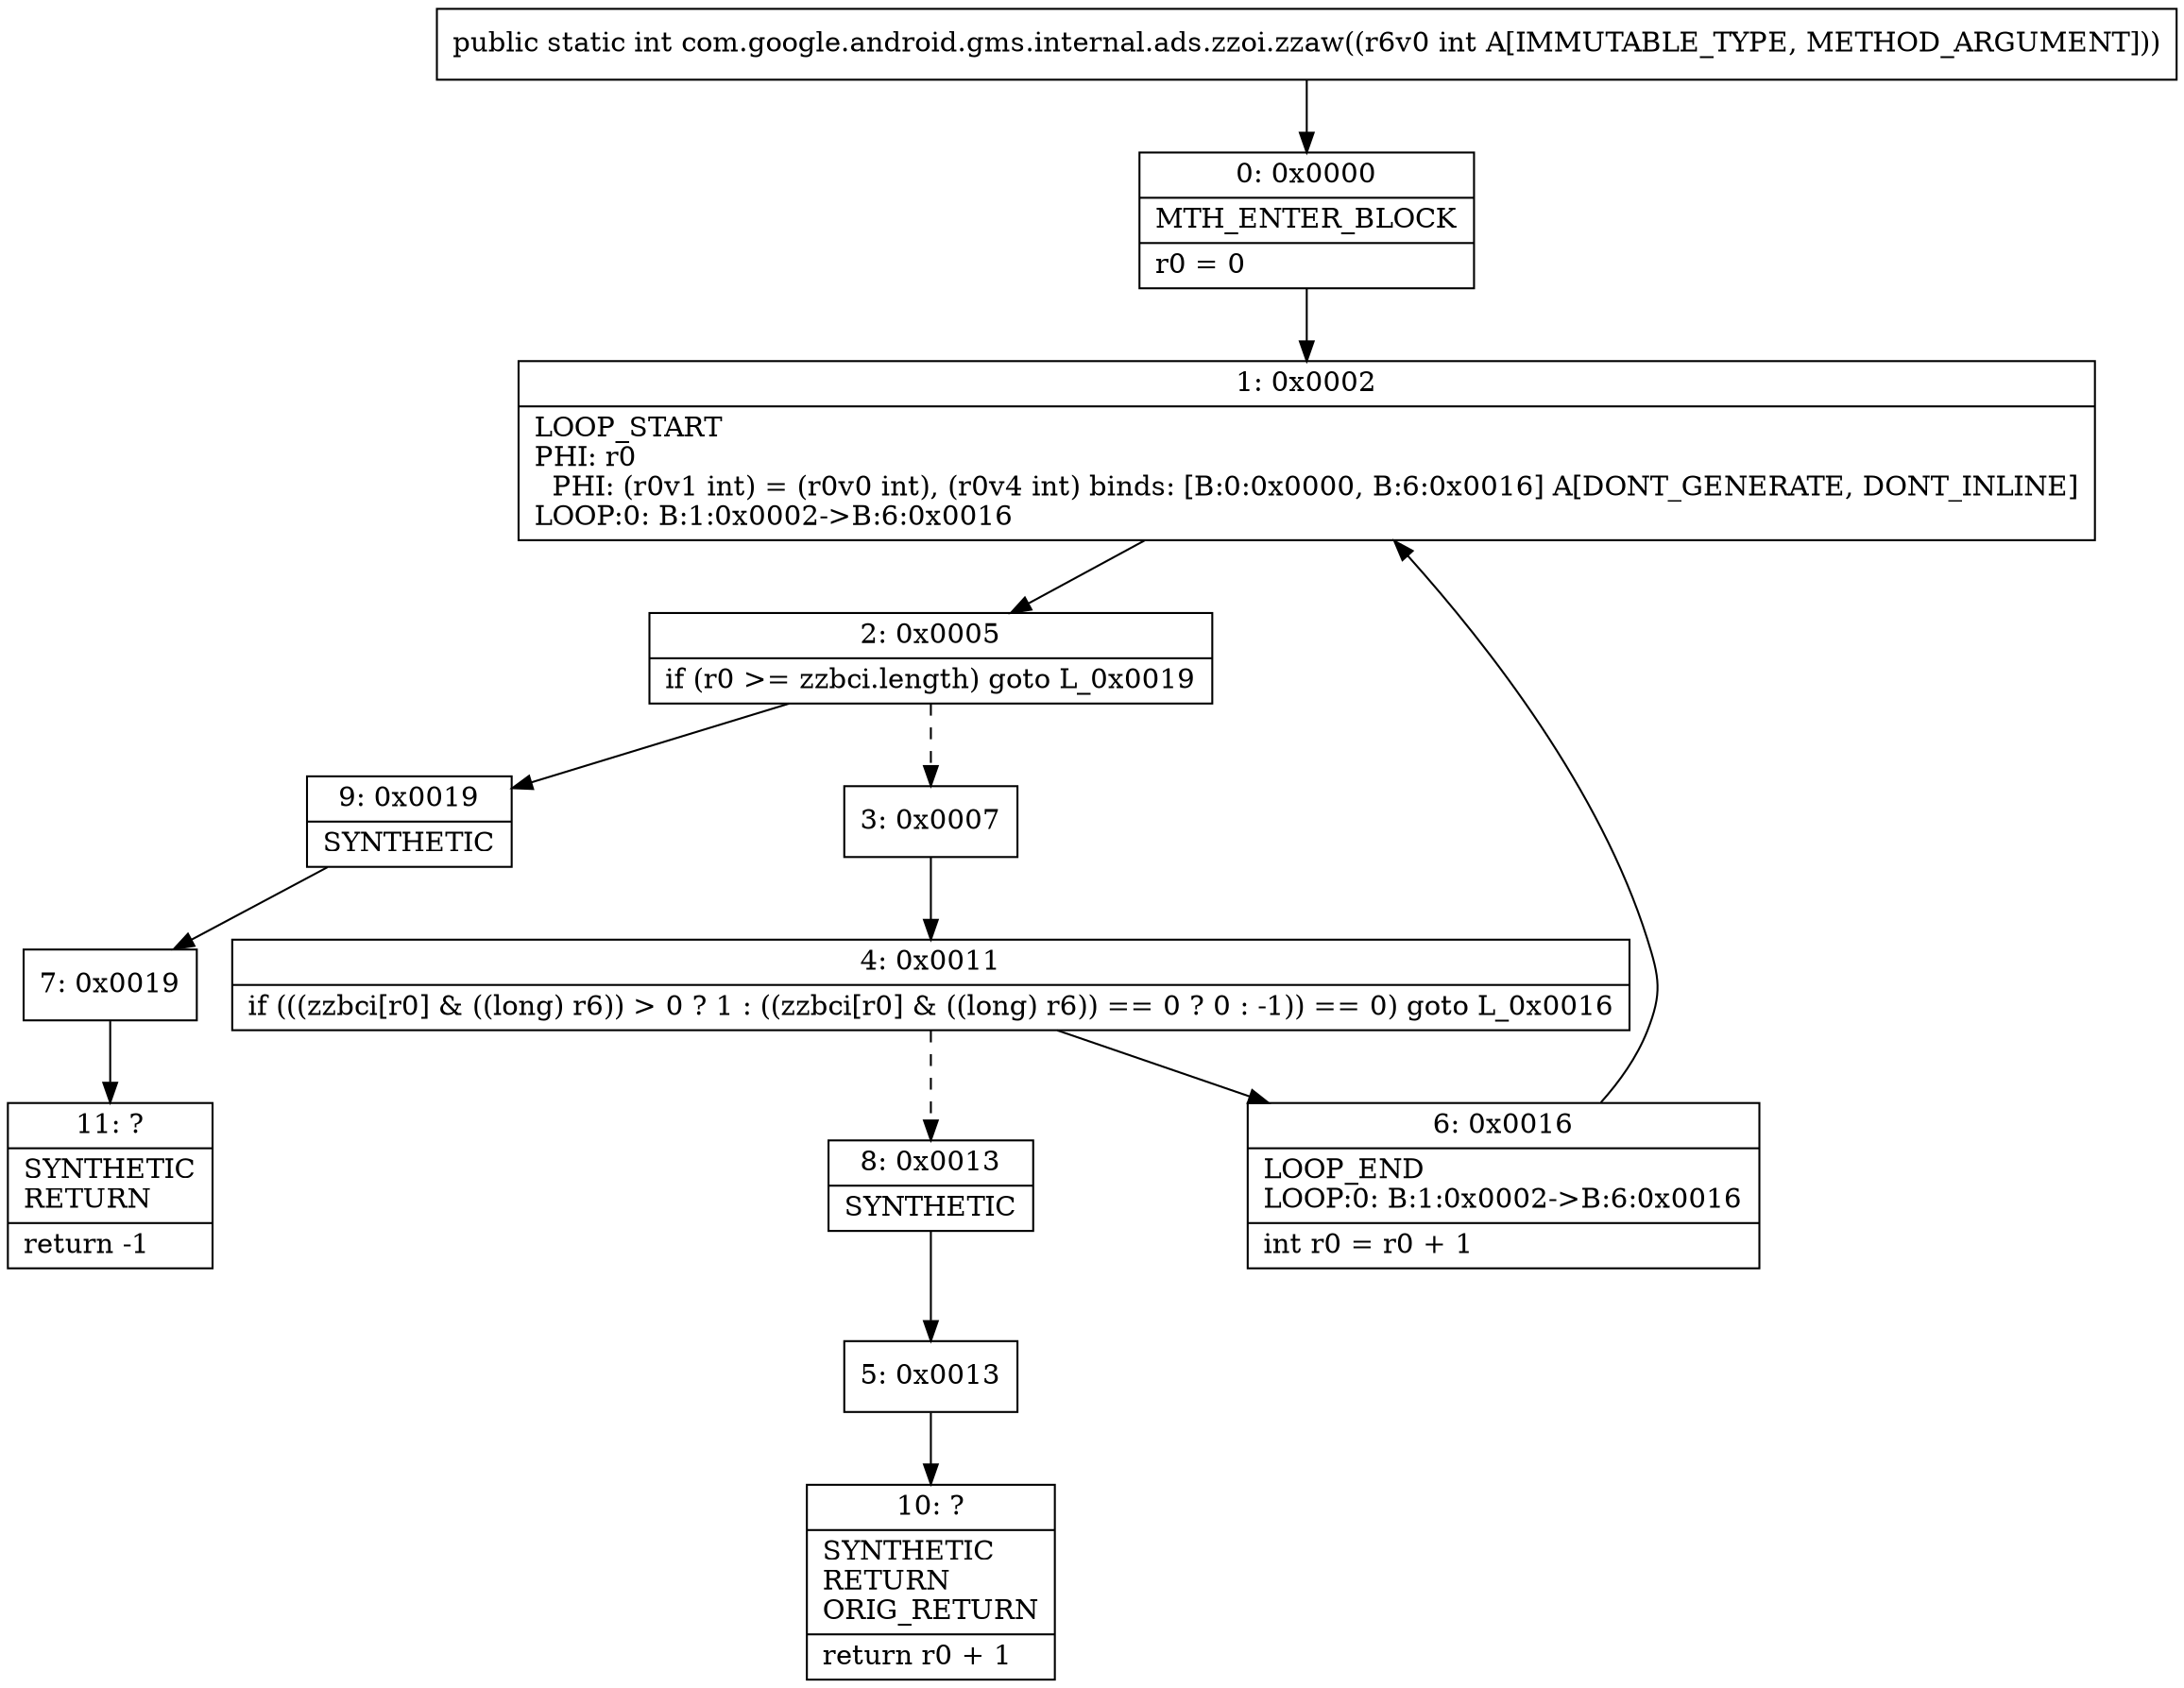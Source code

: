 digraph "CFG forcom.google.android.gms.internal.ads.zzoi.zzaw(I)I" {
Node_0 [shape=record,label="{0\:\ 0x0000|MTH_ENTER_BLOCK\l|r0 = 0\l}"];
Node_1 [shape=record,label="{1\:\ 0x0002|LOOP_START\lPHI: r0 \l  PHI: (r0v1 int) = (r0v0 int), (r0v4 int) binds: [B:0:0x0000, B:6:0x0016] A[DONT_GENERATE, DONT_INLINE]\lLOOP:0: B:1:0x0002\-\>B:6:0x0016\l}"];
Node_2 [shape=record,label="{2\:\ 0x0005|if (r0 \>= zzbci.length) goto L_0x0019\l}"];
Node_3 [shape=record,label="{3\:\ 0x0007}"];
Node_4 [shape=record,label="{4\:\ 0x0011|if (((zzbci[r0] & ((long) r6)) \> 0 ? 1 : ((zzbci[r0] & ((long) r6)) == 0 ? 0 : \-1)) == 0) goto L_0x0016\l}"];
Node_5 [shape=record,label="{5\:\ 0x0013}"];
Node_6 [shape=record,label="{6\:\ 0x0016|LOOP_END\lLOOP:0: B:1:0x0002\-\>B:6:0x0016\l|int r0 = r0 + 1\l}"];
Node_7 [shape=record,label="{7\:\ 0x0019}"];
Node_8 [shape=record,label="{8\:\ 0x0013|SYNTHETIC\l}"];
Node_9 [shape=record,label="{9\:\ 0x0019|SYNTHETIC\l}"];
Node_10 [shape=record,label="{10\:\ ?|SYNTHETIC\lRETURN\lORIG_RETURN\l|return r0 + 1\l}"];
Node_11 [shape=record,label="{11\:\ ?|SYNTHETIC\lRETURN\l|return \-1\l}"];
MethodNode[shape=record,label="{public static int com.google.android.gms.internal.ads.zzoi.zzaw((r6v0 int A[IMMUTABLE_TYPE, METHOD_ARGUMENT])) }"];
MethodNode -> Node_0;
Node_0 -> Node_1;
Node_1 -> Node_2;
Node_2 -> Node_3[style=dashed];
Node_2 -> Node_9;
Node_3 -> Node_4;
Node_4 -> Node_6;
Node_4 -> Node_8[style=dashed];
Node_5 -> Node_10;
Node_6 -> Node_1;
Node_7 -> Node_11;
Node_8 -> Node_5;
Node_9 -> Node_7;
}

